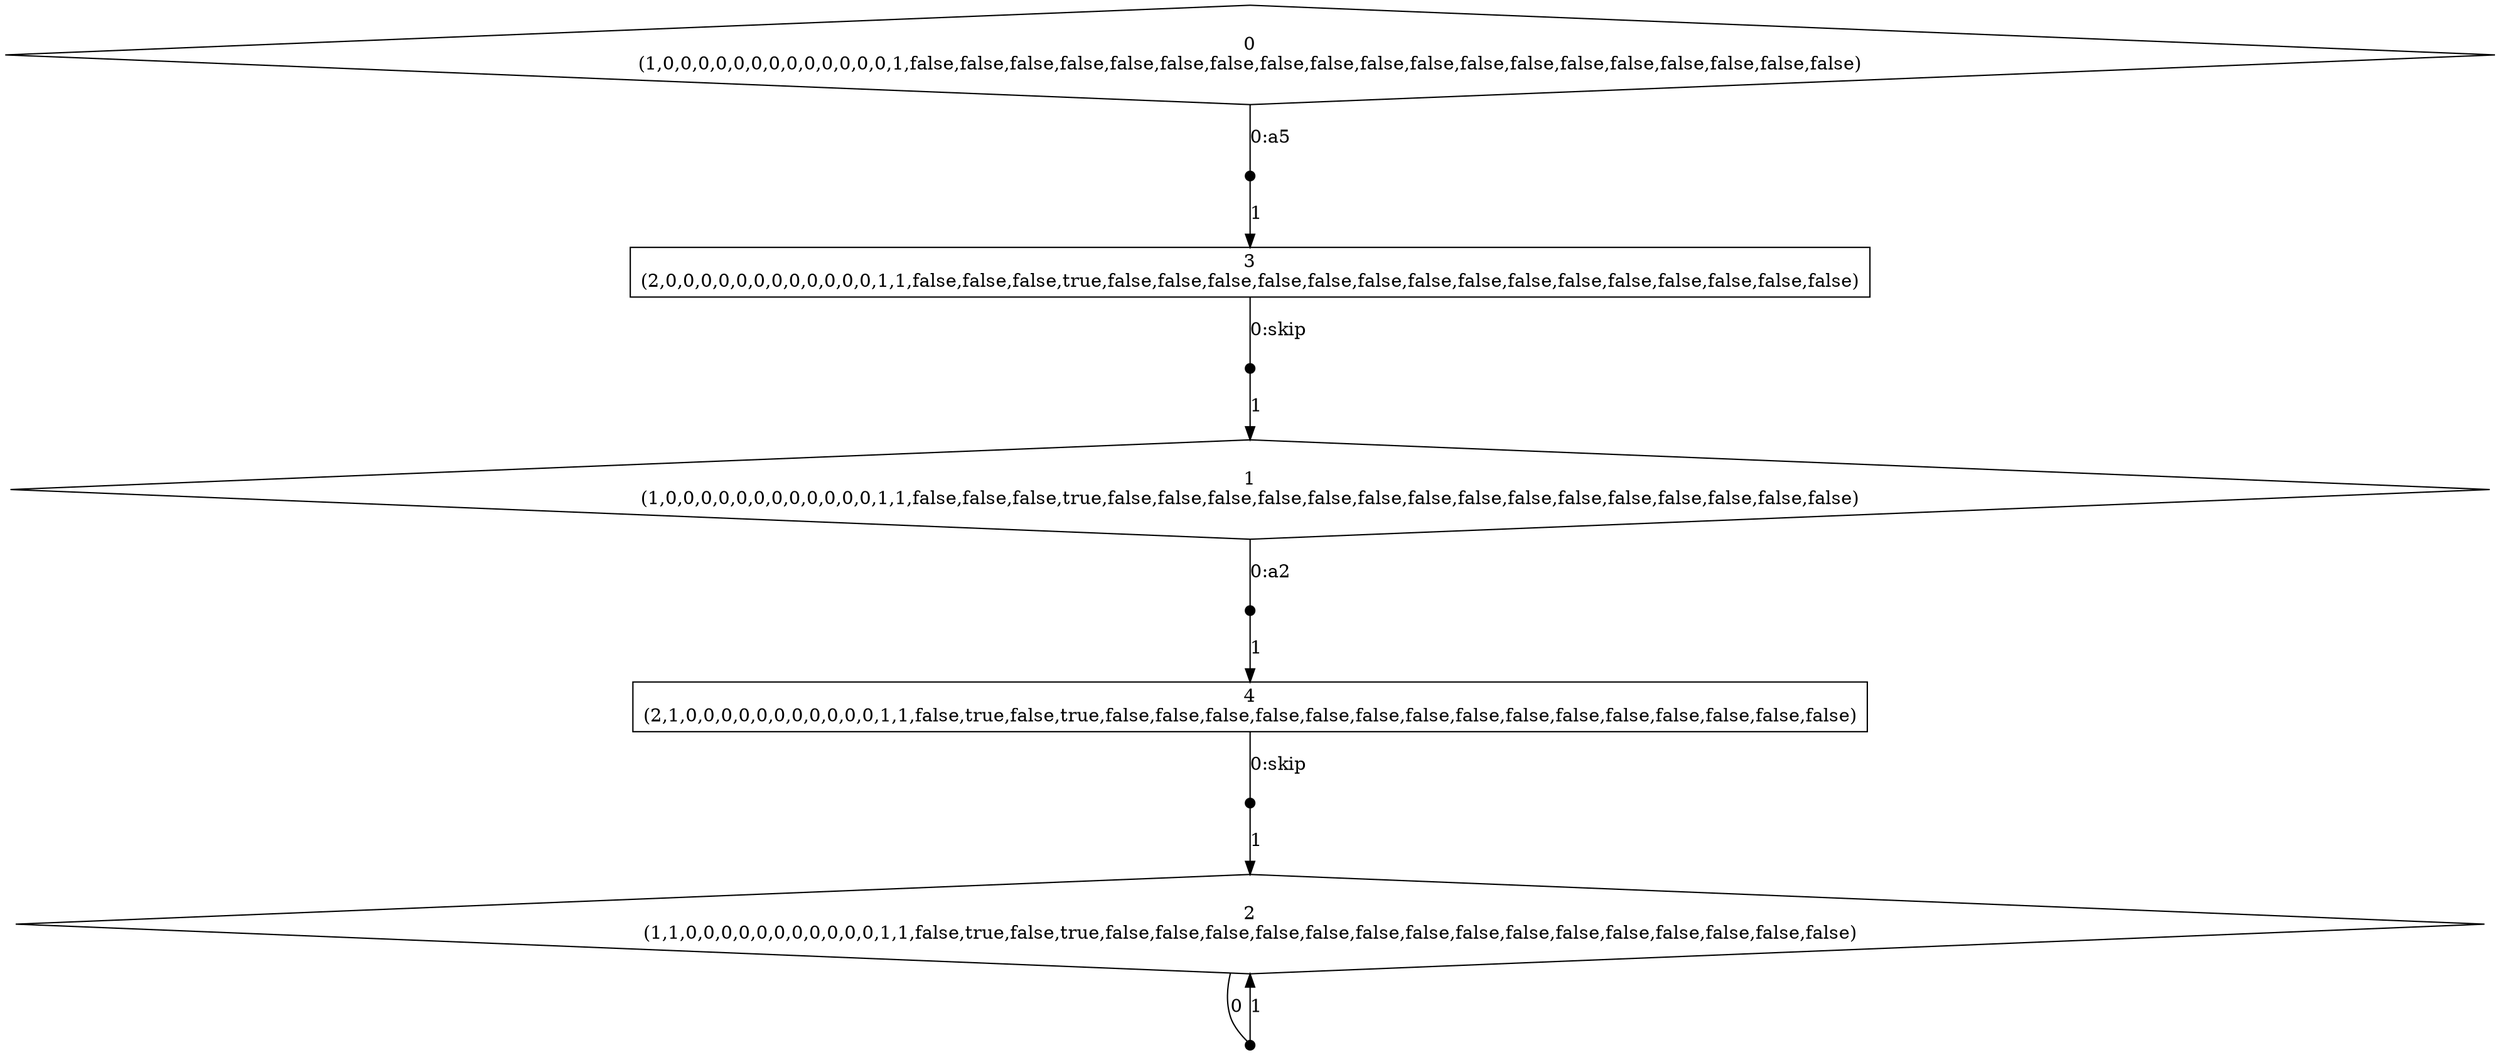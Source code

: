 digraph SMG {
node [label="",shape="box"];
0 [label="0\n(1,0,0,0,0,0,0,0,0,0,0,0,0,0,1,false,false,false,false,false,false,false,false,false,false,false,false,false,false,false,false,false,false,false)",shape="diamond"];
0 -> n0_0  [label="0:a5",arrowhead="none"];
n0_0 [ shape=point,width=0.1,height=0.1,label="" ];
n0_0 -> 3  [label="1"];
1 [label="1\n(1,0,0,0,0,0,0,0,0,0,0,0,0,1,1,false,false,false,true,false,false,false,false,false,false,false,false,false,false,false,false,false,false,false)",shape="diamond"];
1 -> n1_0  [label="0:a2",arrowhead="none"];
n1_0 [ shape=point,width=0.1,height=0.1,label="" ];
n1_0 -> 4  [label="1"];
2 [label="2\n(1,1,0,0,0,0,0,0,0,0,0,0,0,1,1,false,true,false,true,false,false,false,false,false,false,false,false,false,false,false,false,false,false,false)",shape="diamond"];
2 -> n2_0  [label="0",arrowhead="none"];
n2_0 [ shape=point,width=0.1,height=0.1,label="" ];
n2_0 -> 2  [label="1"];
3 [label="3\n(2,0,0,0,0,0,0,0,0,0,0,0,0,1,1,false,false,false,true,false,false,false,false,false,false,false,false,false,false,false,false,false,false,false)"];
3 -> n3_0  [label="0:skip",arrowhead="none"];
n3_0 [ shape=point,width=0.1,height=0.1,label="" ];
n3_0 -> 1  [label="1"];
4 [label="4\n(2,1,0,0,0,0,0,0,0,0,0,0,0,1,1,false,true,false,true,false,false,false,false,false,false,false,false,false,false,false,false,false,false,false)"];
4 -> n4_0  [label="0:skip",arrowhead="none"];
n4_0 [ shape=point,width=0.1,height=0.1,label="" ];
n4_0 -> 2  [label="1"];
}
